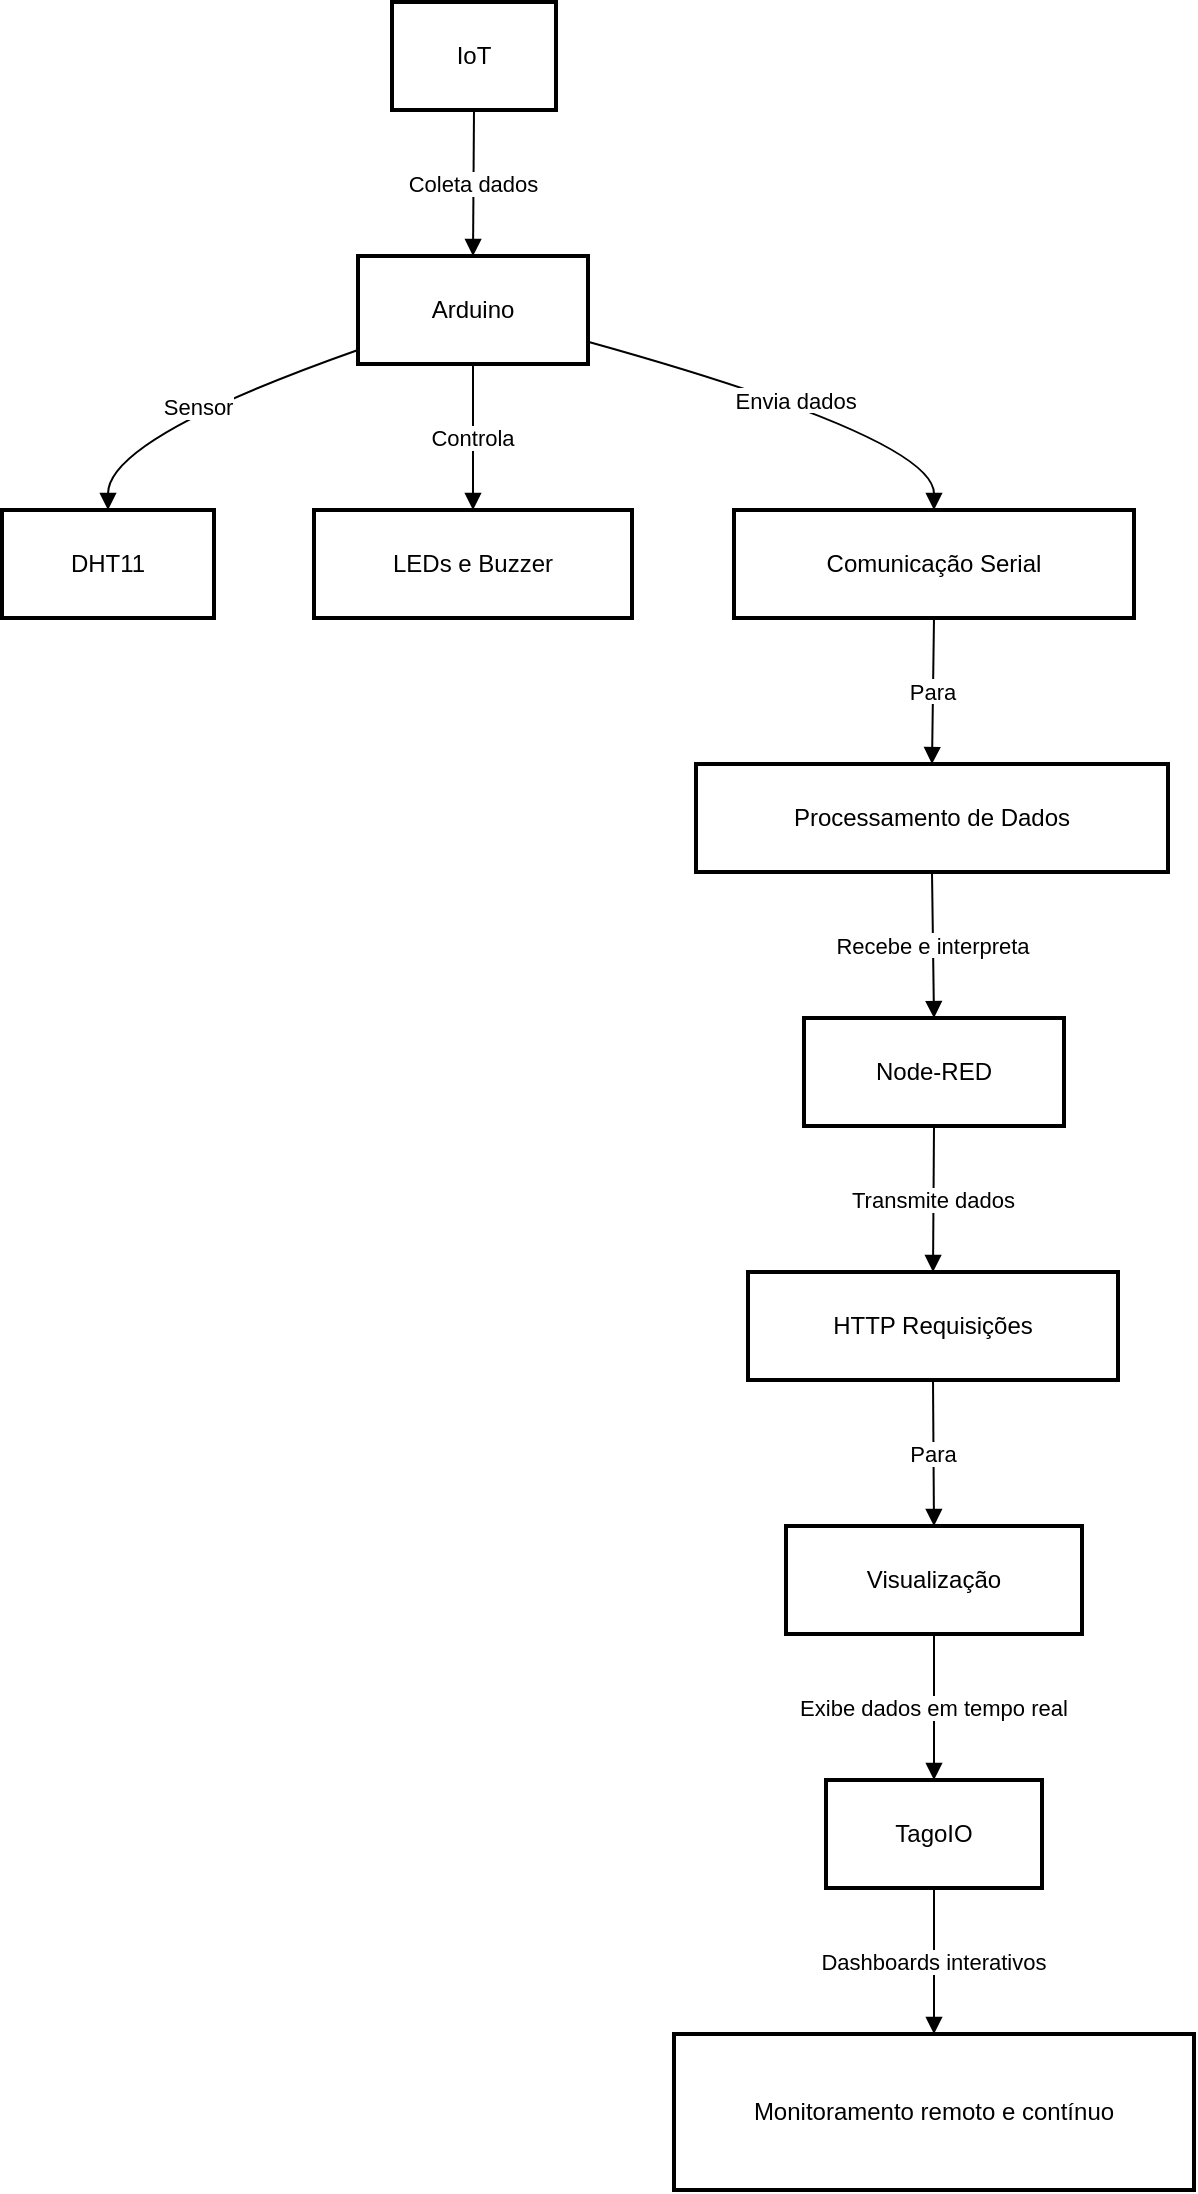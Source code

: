 <mxfile version="26.2.14">
  <diagram name="Página-1" id="cpOotZwg4liH_BSIsBCt">
    <mxGraphModel>
      <root>
        <mxCell id="0" />
        <mxCell id="1" parent="0" />
        <mxCell id="2" value="IoT" style="whiteSpace=wrap;strokeWidth=2;" vertex="1" parent="1">
          <mxGeometry x="203" y="8" width="82" height="54" as="geometry" />
        </mxCell>
        <mxCell id="3" value="Arduino" style="whiteSpace=wrap;strokeWidth=2;" vertex="1" parent="1">
          <mxGeometry x="186" y="135" width="115" height="54" as="geometry" />
        </mxCell>
        <mxCell id="4" value="DHT11" style="whiteSpace=wrap;strokeWidth=2;" vertex="1" parent="1">
          <mxGeometry x="8" y="262" width="106" height="54" as="geometry" />
        </mxCell>
        <mxCell id="5" value="LEDs e Buzzer" style="whiteSpace=wrap;strokeWidth=2;" vertex="1" parent="1">
          <mxGeometry x="164" y="262" width="159" height="54" as="geometry" />
        </mxCell>
        <mxCell id="6" value="Comunicação Serial" style="whiteSpace=wrap;strokeWidth=2;" vertex="1" parent="1">
          <mxGeometry x="374" y="262" width="200" height="54" as="geometry" />
        </mxCell>
        <mxCell id="7" value="Processamento de Dados" style="whiteSpace=wrap;strokeWidth=2;" vertex="1" parent="1">
          <mxGeometry x="355" y="389" width="236" height="54" as="geometry" />
        </mxCell>
        <mxCell id="8" value="Node-RED" style="whiteSpace=wrap;strokeWidth=2;" vertex="1" parent="1">
          <mxGeometry x="409" y="516" width="130" height="54" as="geometry" />
        </mxCell>
        <mxCell id="9" value="HTTP Requisições" style="whiteSpace=wrap;strokeWidth=2;" vertex="1" parent="1">
          <mxGeometry x="381" y="643" width="185" height="54" as="geometry" />
        </mxCell>
        <mxCell id="10" value="Visualização" style="whiteSpace=wrap;strokeWidth=2;" vertex="1" parent="1">
          <mxGeometry x="400" y="770" width="148" height="54" as="geometry" />
        </mxCell>
        <mxCell id="11" value="TagoIO" style="whiteSpace=wrap;strokeWidth=2;" vertex="1" parent="1">
          <mxGeometry x="420" y="897" width="108" height="54" as="geometry" />
        </mxCell>
        <mxCell id="12" value="Monitoramento remoto e contínuo" style="whiteSpace=wrap;strokeWidth=2;" vertex="1" parent="1">
          <mxGeometry x="344" y="1024" width="260" height="78" as="geometry" />
        </mxCell>
        <mxCell id="13" value="Coleta dados" style="curved=1;startArrow=none;endArrow=block;exitX=0.5;exitY=1;entryX=0.5;entryY=0;" edge="1" parent="1" source="2" target="3">
          <mxGeometry relative="1" as="geometry">
            <Array as="points" />
          </mxGeometry>
        </mxCell>
        <mxCell id="14" value="Sensor" style="curved=1;startArrow=none;endArrow=block;exitX=0;exitY=0.87;entryX=0.5;entryY=0;" edge="1" parent="1" source="3" target="4">
          <mxGeometry relative="1" as="geometry">
            <Array as="points">
              <mxPoint x="61" y="226" />
            </Array>
          </mxGeometry>
        </mxCell>
        <mxCell id="15" value="Controla" style="curved=1;startArrow=none;endArrow=block;exitX=0.5;exitY=1;entryX=0.5;entryY=0;" edge="1" parent="1" source="3" target="5">
          <mxGeometry relative="1" as="geometry">
            <Array as="points" />
          </mxGeometry>
        </mxCell>
        <mxCell id="16" value="Envia dados" style="curved=1;startArrow=none;endArrow=block;exitX=1.01;exitY=0.8;entryX=0.5;entryY=0;" edge="1" parent="1" source="3" target="6">
          <mxGeometry relative="1" as="geometry">
            <Array as="points">
              <mxPoint x="474" y="226" />
            </Array>
          </mxGeometry>
        </mxCell>
        <mxCell id="17" value="Para" style="curved=1;startArrow=none;endArrow=block;exitX=0.5;exitY=1;entryX=0.5;entryY=0;" edge="1" parent="1" source="6" target="7">
          <mxGeometry relative="1" as="geometry">
            <Array as="points" />
          </mxGeometry>
        </mxCell>
        <mxCell id="18" value="Recebe e interpreta" style="curved=1;startArrow=none;endArrow=block;exitX=0.5;exitY=1;entryX=0.5;entryY=0;" edge="1" parent="1" source="7" target="8">
          <mxGeometry relative="1" as="geometry">
            <Array as="points" />
          </mxGeometry>
        </mxCell>
        <mxCell id="19" value="Transmite dados" style="curved=1;startArrow=none;endArrow=block;exitX=0.5;exitY=1;entryX=0.5;entryY=0;" edge="1" parent="1" source="8" target="9">
          <mxGeometry relative="1" as="geometry">
            <Array as="points" />
          </mxGeometry>
        </mxCell>
        <mxCell id="20" value="Para" style="curved=1;startArrow=none;endArrow=block;exitX=0.5;exitY=1;entryX=0.5;entryY=0;" edge="1" parent="1" source="9" target="10">
          <mxGeometry relative="1" as="geometry">
            <Array as="points" />
          </mxGeometry>
        </mxCell>
        <mxCell id="21" value="Exibe dados em tempo real" style="curved=1;startArrow=none;endArrow=block;exitX=0.5;exitY=1;entryX=0.5;entryY=0;" edge="1" parent="1" source="10" target="11">
          <mxGeometry relative="1" as="geometry">
            <Array as="points" />
          </mxGeometry>
        </mxCell>
        <mxCell id="22" value="Dashboards interativos" style="curved=1;startArrow=none;endArrow=block;exitX=0.5;exitY=1;entryX=0.5;entryY=0;" edge="1" parent="1" source="11" target="12">
          <mxGeometry relative="1" as="geometry">
            <Array as="points" />
          </mxGeometry>
        </mxCell>
      </root>
    </mxGraphModel>
  </diagram>
</mxfile>
